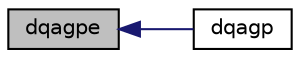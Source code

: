 digraph "dqagpe"
{
  edge [fontname="Helvetica",fontsize="10",labelfontname="Helvetica",labelfontsize="10"];
  node [fontname="Helvetica",fontsize="10",shape=record];
  rankdir="LR";
  Node1 [label="dqagpe",height=0.2,width=0.4,color="black", fillcolor="grey75", style="filled", fontcolor="black"];
  Node1 -> Node2 [dir="back",color="midnightblue",fontsize="10",style="solid",fontname="Helvetica"];
  Node2 [label="dqagp",height=0.2,width=0.4,color="black", fillcolor="white", style="filled",URL="$quadpack__double_8f90.html#adaef14afb9399a12c08a901eca41f20c"];
}
